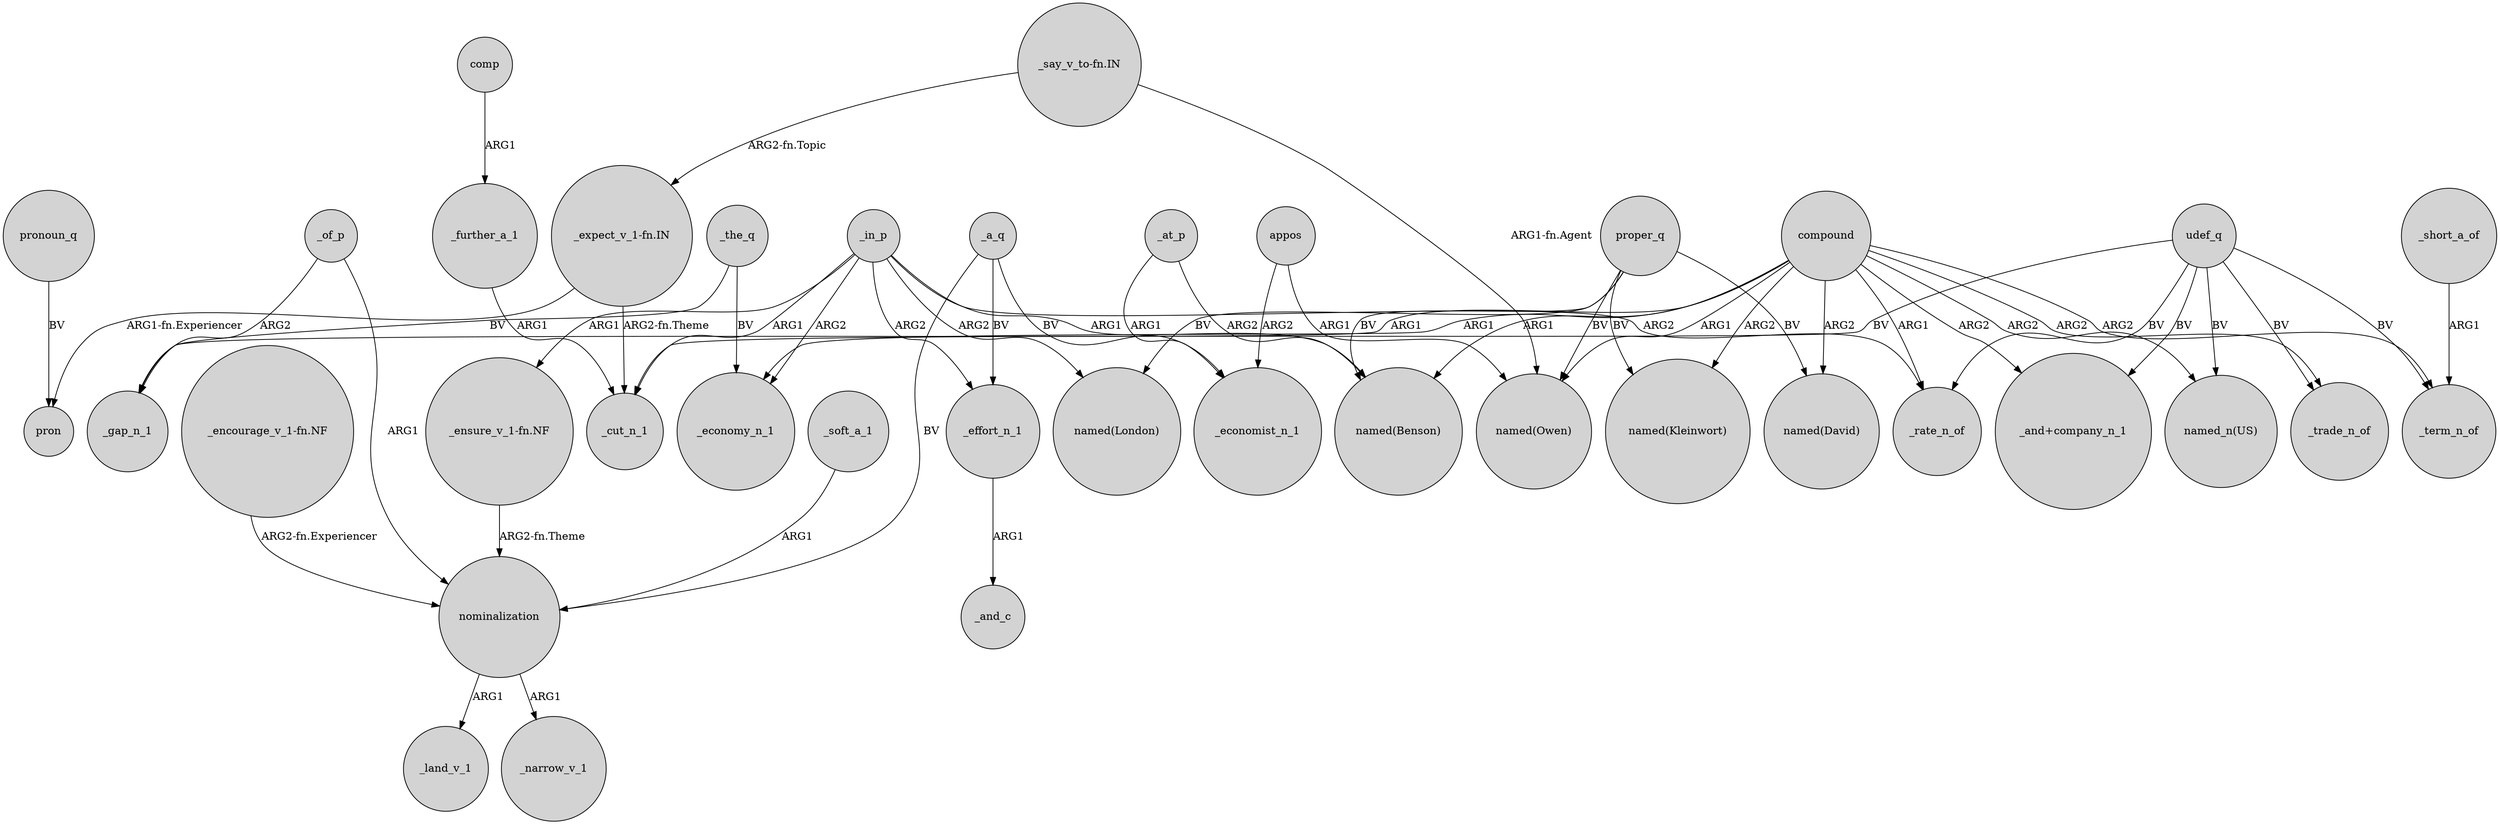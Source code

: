 digraph {
	node [shape=circle style=filled]
	_of_p -> _gap_n_1 [label=ARG2]
	"_expect_v_1-fn.IN" -> _cut_n_1 [label="ARG2-fn.Theme"]
	proper_q -> "named(Benson)" [label=BV]
	udef_q -> _trade_n_of [label=BV]
	"_encourage_v_1-fn.NF" -> nominalization [label="ARG2-fn.Experiencer"]
	udef_q -> "named_n(US)" [label=BV]
	_soft_a_1 -> nominalization [label=ARG1]
	compound -> _term_n_of [label=ARG2]
	_at_p -> "named(Benson)" [label=ARG2]
	_in_p -> _effort_n_1 [label=ARG2]
	nominalization -> _land_v_1 [label=ARG1]
	_in_p -> "named(Benson)" [label=ARG1]
	_in_p -> "named(London)" [label=ARG2]
	_in_p -> _cut_n_1 [label=ARG1]
	_in_p -> _rate_n_of [label=ARG2]
	_the_q -> _gap_n_1 [label=BV]
	_in_p -> "_ensure_v_1-fn.NF" [label=ARG1]
	"_say_v_to-fn.IN" -> "named(Owen)" [label="ARG1-fn.Agent"]
	appos -> _economist_n_1 [label=ARG2]
	_short_a_of -> _term_n_of [label=ARG1]
	compound -> _rate_n_of [label=ARG1]
	_the_q -> _economy_n_1 [label=BV]
	udef_q -> _rate_n_of [label=BV]
	_effort_n_1 -> _and_c [label=ARG1]
	_a_q -> _economist_n_1 [label=BV]
	_a_q -> nominalization [label=BV]
	compound -> "named(Kleinwort)" [label=ARG2]
	_of_p -> nominalization [label=ARG1]
	compound -> "named_n(US)" [label=ARG2]
	proper_q -> "named(Kleinwort)" [label=BV]
	pronoun_q -> pron [label=BV]
	_further_a_1 -> _cut_n_1 [label=ARG1]
	_in_p -> _economy_n_1 [label=ARG2]
	compound -> "_and+company_n_1" [label=ARG2]
	comp -> _further_a_1 [label=ARG1]
	compound -> "named(Owen)" [label=ARG1]
	compound -> "named(David)" [label=ARG2]
	compound -> _trade_n_of [label=ARG2]
	udef_q -> _term_n_of [label=BV]
	appos -> "named(Owen)" [label=ARG1]
	udef_q -> _cut_n_1 [label=BV]
	nominalization -> _narrow_v_1 [label=ARG1]
	_at_p -> _economist_n_1 [label=ARG1]
	_a_q -> _effort_n_1 [label=BV]
	compound -> "named(Benson)" [label=ARG1]
	"_ensure_v_1-fn.NF" -> nominalization [label="ARG2-fn.Theme"]
	proper_q -> "named(London)" [label=BV]
	"_expect_v_1-fn.IN" -> pron [label="ARG1-fn.Experiencer"]
	compound -> _economy_n_1 [label=ARG1]
	compound -> _gap_n_1 [label=ARG1]
	udef_q -> "_and+company_n_1" [label=BV]
	"_say_v_to-fn.IN" -> "_expect_v_1-fn.IN" [label="ARG2-fn.Topic"]
	proper_q -> "named(David)" [label=BV]
	proper_q -> "named(Owen)" [label=BV]
}
